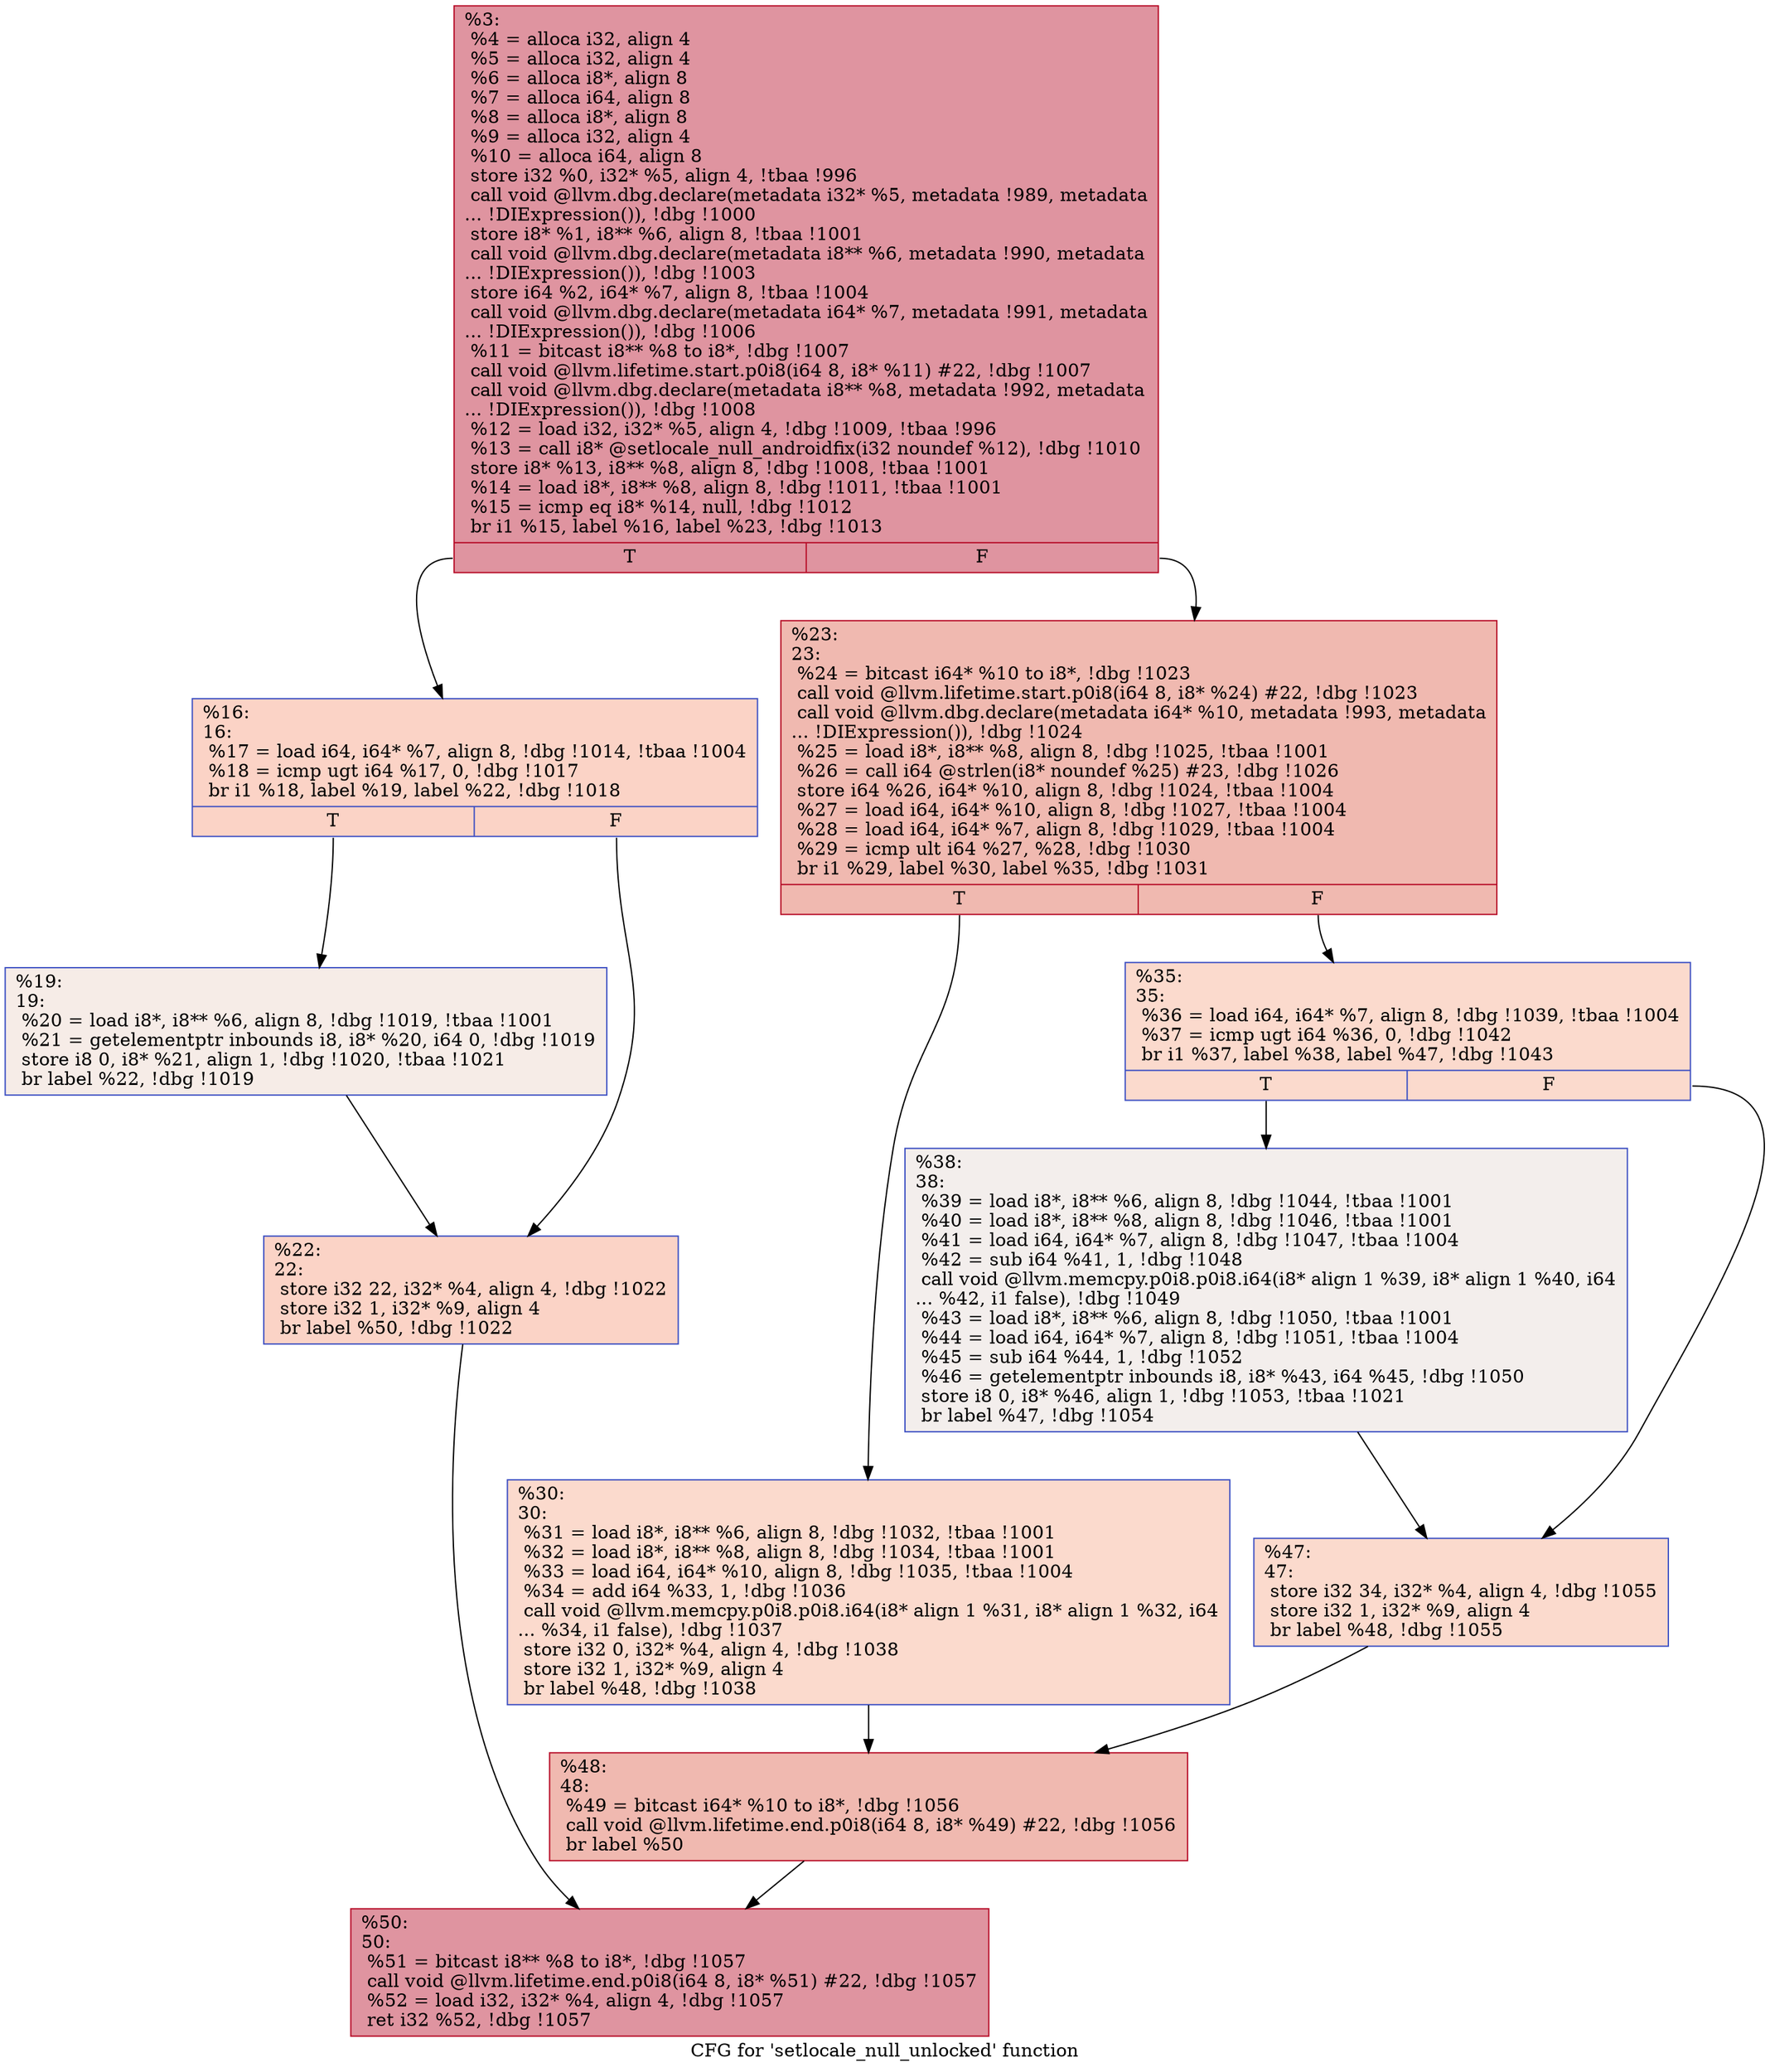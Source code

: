 digraph "CFG for 'setlocale_null_unlocked' function" {
	label="CFG for 'setlocale_null_unlocked' function";

	Node0xd94b80 [shape=record,color="#b70d28ff", style=filled, fillcolor="#b70d2870",label="{%3:\l  %4 = alloca i32, align 4\l  %5 = alloca i32, align 4\l  %6 = alloca i8*, align 8\l  %7 = alloca i64, align 8\l  %8 = alloca i8*, align 8\l  %9 = alloca i32, align 4\l  %10 = alloca i64, align 8\l  store i32 %0, i32* %5, align 4, !tbaa !996\l  call void @llvm.dbg.declare(metadata i32* %5, metadata !989, metadata\l... !DIExpression()), !dbg !1000\l  store i8* %1, i8** %6, align 8, !tbaa !1001\l  call void @llvm.dbg.declare(metadata i8** %6, metadata !990, metadata\l... !DIExpression()), !dbg !1003\l  store i64 %2, i64* %7, align 8, !tbaa !1004\l  call void @llvm.dbg.declare(metadata i64* %7, metadata !991, metadata\l... !DIExpression()), !dbg !1006\l  %11 = bitcast i8** %8 to i8*, !dbg !1007\l  call void @llvm.lifetime.start.p0i8(i64 8, i8* %11) #22, !dbg !1007\l  call void @llvm.dbg.declare(metadata i8** %8, metadata !992, metadata\l... !DIExpression()), !dbg !1008\l  %12 = load i32, i32* %5, align 4, !dbg !1009, !tbaa !996\l  %13 = call i8* @setlocale_null_androidfix(i32 noundef %12), !dbg !1010\l  store i8* %13, i8** %8, align 8, !dbg !1008, !tbaa !1001\l  %14 = load i8*, i8** %8, align 8, !dbg !1011, !tbaa !1001\l  %15 = icmp eq i8* %14, null, !dbg !1012\l  br i1 %15, label %16, label %23, !dbg !1013\l|{<s0>T|<s1>F}}"];
	Node0xd94b80:s0 -> Node0xd95a60;
	Node0xd94b80:s1 -> Node0xd95b50;
	Node0xd95a60 [shape=record,color="#3d50c3ff", style=filled, fillcolor="#f59c7d70",label="{%16:\l16:                                               \l  %17 = load i64, i64* %7, align 8, !dbg !1014, !tbaa !1004\l  %18 = icmp ugt i64 %17, 0, !dbg !1017\l  br i1 %18, label %19, label %22, !dbg !1018\l|{<s0>T|<s1>F}}"];
	Node0xd95a60:s0 -> Node0xd95ab0;
	Node0xd95a60:s1 -> Node0xd95b00;
	Node0xd95ab0 [shape=record,color="#3d50c3ff", style=filled, fillcolor="#ead5c970",label="{%19:\l19:                                               \l  %20 = load i8*, i8** %6, align 8, !dbg !1019, !tbaa !1001\l  %21 = getelementptr inbounds i8, i8* %20, i64 0, !dbg !1019\l  store i8 0, i8* %21, align 1, !dbg !1020, !tbaa !1021\l  br label %22, !dbg !1019\l}"];
	Node0xd95ab0 -> Node0xd95b00;
	Node0xd95b00 [shape=record,color="#3d50c3ff", style=filled, fillcolor="#f59c7d70",label="{%22:\l22:                                               \l  store i32 22, i32* %4, align 4, !dbg !1022\l  store i32 1, i32* %9, align 4\l  br label %50, !dbg !1022\l}"];
	Node0xd95b00 -> Node0xd95d30;
	Node0xd95b50 [shape=record,color="#b70d28ff", style=filled, fillcolor="#de614d70",label="{%23:\l23:                                               \l  %24 = bitcast i64* %10 to i8*, !dbg !1023\l  call void @llvm.lifetime.start.p0i8(i64 8, i8* %24) #22, !dbg !1023\l  call void @llvm.dbg.declare(metadata i64* %10, metadata !993, metadata\l... !DIExpression()), !dbg !1024\l  %25 = load i8*, i8** %8, align 8, !dbg !1025, !tbaa !1001\l  %26 = call i64 @strlen(i8* noundef %25) #23, !dbg !1026\l  store i64 %26, i64* %10, align 8, !dbg !1024, !tbaa !1004\l  %27 = load i64, i64* %10, align 8, !dbg !1027, !tbaa !1004\l  %28 = load i64, i64* %7, align 8, !dbg !1029, !tbaa !1004\l  %29 = icmp ult i64 %27, %28, !dbg !1030\l  br i1 %29, label %30, label %35, !dbg !1031\l|{<s0>T|<s1>F}}"];
	Node0xd95b50:s0 -> Node0xd95ba0;
	Node0xd95b50:s1 -> Node0xd95bf0;
	Node0xd95ba0 [shape=record,color="#3d50c3ff", style=filled, fillcolor="#f7ac8e70",label="{%30:\l30:                                               \l  %31 = load i8*, i8** %6, align 8, !dbg !1032, !tbaa !1001\l  %32 = load i8*, i8** %8, align 8, !dbg !1034, !tbaa !1001\l  %33 = load i64, i64* %10, align 8, !dbg !1035, !tbaa !1004\l  %34 = add i64 %33, 1, !dbg !1036\l  call void @llvm.memcpy.p0i8.p0i8.i64(i8* align 1 %31, i8* align 1 %32, i64\l... %34, i1 false), !dbg !1037\l  store i32 0, i32* %4, align 4, !dbg !1038\l  store i32 1, i32* %9, align 4\l  br label %48, !dbg !1038\l}"];
	Node0xd95ba0 -> Node0xd95ce0;
	Node0xd95bf0 [shape=record,color="#3d50c3ff", style=filled, fillcolor="#f7ac8e70",label="{%35:\l35:                                               \l  %36 = load i64, i64* %7, align 8, !dbg !1039, !tbaa !1004\l  %37 = icmp ugt i64 %36, 0, !dbg !1042\l  br i1 %37, label %38, label %47, !dbg !1043\l|{<s0>T|<s1>F}}"];
	Node0xd95bf0:s0 -> Node0xd95c40;
	Node0xd95bf0:s1 -> Node0xd95c90;
	Node0xd95c40 [shape=record,color="#3d50c3ff", style=filled, fillcolor="#e3d9d370",label="{%38:\l38:                                               \l  %39 = load i8*, i8** %6, align 8, !dbg !1044, !tbaa !1001\l  %40 = load i8*, i8** %8, align 8, !dbg !1046, !tbaa !1001\l  %41 = load i64, i64* %7, align 8, !dbg !1047, !tbaa !1004\l  %42 = sub i64 %41, 1, !dbg !1048\l  call void @llvm.memcpy.p0i8.p0i8.i64(i8* align 1 %39, i8* align 1 %40, i64\l... %42, i1 false), !dbg !1049\l  %43 = load i8*, i8** %6, align 8, !dbg !1050, !tbaa !1001\l  %44 = load i64, i64* %7, align 8, !dbg !1051, !tbaa !1004\l  %45 = sub i64 %44, 1, !dbg !1052\l  %46 = getelementptr inbounds i8, i8* %43, i64 %45, !dbg !1050\l  store i8 0, i8* %46, align 1, !dbg !1053, !tbaa !1021\l  br label %47, !dbg !1054\l}"];
	Node0xd95c40 -> Node0xd95c90;
	Node0xd95c90 [shape=record,color="#3d50c3ff", style=filled, fillcolor="#f7ac8e70",label="{%47:\l47:                                               \l  store i32 34, i32* %4, align 4, !dbg !1055\l  store i32 1, i32* %9, align 4\l  br label %48, !dbg !1055\l}"];
	Node0xd95c90 -> Node0xd95ce0;
	Node0xd95ce0 [shape=record,color="#b70d28ff", style=filled, fillcolor="#de614d70",label="{%48:\l48:                                               \l  %49 = bitcast i64* %10 to i8*, !dbg !1056\l  call void @llvm.lifetime.end.p0i8(i64 8, i8* %49) #22, !dbg !1056\l  br label %50\l}"];
	Node0xd95ce0 -> Node0xd95d30;
	Node0xd95d30 [shape=record,color="#b70d28ff", style=filled, fillcolor="#b70d2870",label="{%50:\l50:                                               \l  %51 = bitcast i8** %8 to i8*, !dbg !1057\l  call void @llvm.lifetime.end.p0i8(i64 8, i8* %51) #22, !dbg !1057\l  %52 = load i32, i32* %4, align 4, !dbg !1057\l  ret i32 %52, !dbg !1057\l}"];
}

